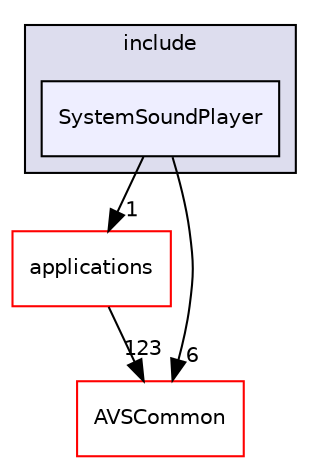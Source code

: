 digraph "/workplace/avs-device-sdk/ApplicationUtilities/SystemSoundPlayer/include/SystemSoundPlayer" {
  compound=true
  node [ fontsize="10", fontname="Helvetica"];
  edge [ labelfontsize="10", labelfontname="Helvetica"];
  subgraph clusterdir_d19411ffb58b9117a34e9aa8a9a1ec2a {
    graph [ bgcolor="#ddddee", pencolor="black", label="include" fontname="Helvetica", fontsize="10", URL="dir_d19411ffb58b9117a34e9aa8a9a1ec2a.html"]
  dir_58834b17cedb775f9641a8f2a3a0dc4c [shape=box, label="SystemSoundPlayer", style="filled", fillcolor="#eeeeff", pencolor="black", URL="dir_58834b17cedb775f9641a8f2a3a0dc4c.html"];
  }
  dir_a6e4fee11f07c3b70486e88fe92cbbdc [shape=box label="applications" fillcolor="white" style="filled" color="red" URL="dir_a6e4fee11f07c3b70486e88fe92cbbdc.html"];
  dir_13e65effb2bde530b17b3d5eefcd0266 [shape=box label="AVSCommon" fillcolor="white" style="filled" color="red" URL="dir_13e65effb2bde530b17b3d5eefcd0266.html"];
  dir_a6e4fee11f07c3b70486e88fe92cbbdc->dir_13e65effb2bde530b17b3d5eefcd0266 [headlabel="123", labeldistance=1.5 headhref="dir_000028_000017.html"];
  dir_58834b17cedb775f9641a8f2a3a0dc4c->dir_a6e4fee11f07c3b70486e88fe92cbbdc [headlabel="1", labeldistance=1.5 headhref="dir_000140_000028.html"];
  dir_58834b17cedb775f9641a8f2a3a0dc4c->dir_13e65effb2bde530b17b3d5eefcd0266 [headlabel="6", labeldistance=1.5 headhref="dir_000140_000017.html"];
}
